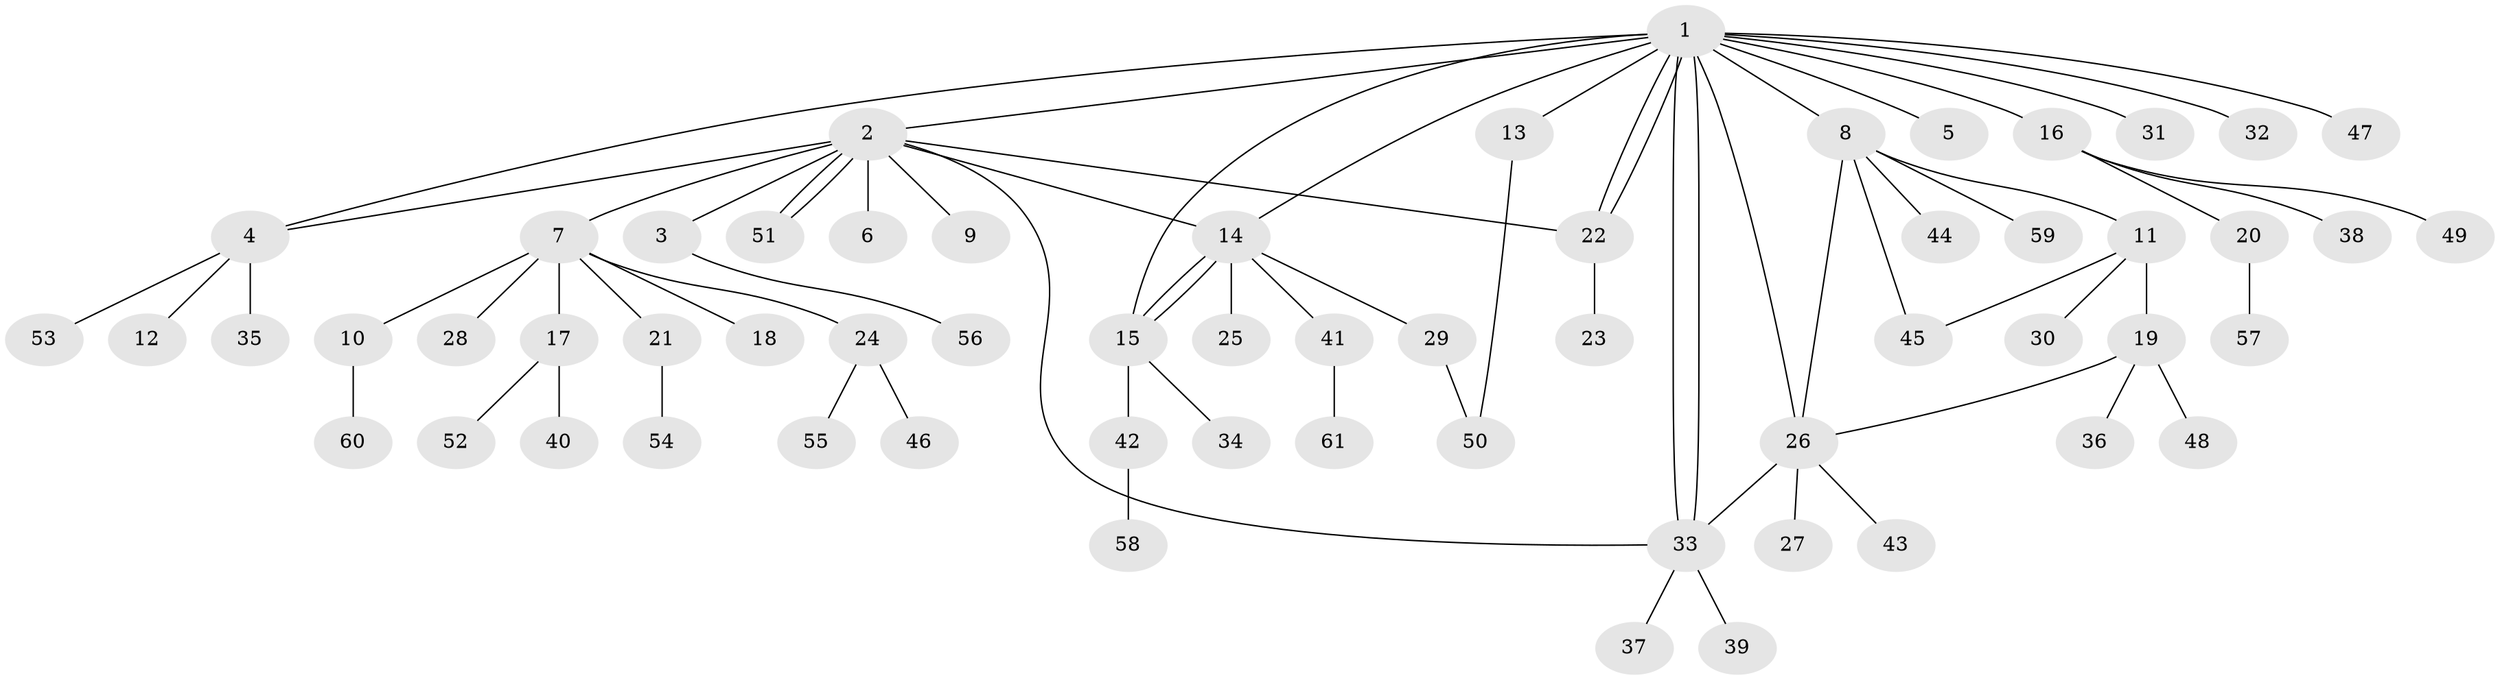 // coarse degree distribution, {10: 0.04, 7: 0.04, 1: 0.4, 2: 0.28, 6: 0.08, 3: 0.12, 4: 0.04}
// Generated by graph-tools (version 1.1) at 2025/50/03/04/25 22:50:05]
// undirected, 61 vertices, 74 edges
graph export_dot {
  node [color=gray90,style=filled];
  1;
  2;
  3;
  4;
  5;
  6;
  7;
  8;
  9;
  10;
  11;
  12;
  13;
  14;
  15;
  16;
  17;
  18;
  19;
  20;
  21;
  22;
  23;
  24;
  25;
  26;
  27;
  28;
  29;
  30;
  31;
  32;
  33;
  34;
  35;
  36;
  37;
  38;
  39;
  40;
  41;
  42;
  43;
  44;
  45;
  46;
  47;
  48;
  49;
  50;
  51;
  52;
  53;
  54;
  55;
  56;
  57;
  58;
  59;
  60;
  61;
  1 -- 2;
  1 -- 4;
  1 -- 5;
  1 -- 8;
  1 -- 13;
  1 -- 14;
  1 -- 15;
  1 -- 16;
  1 -- 22;
  1 -- 22;
  1 -- 26;
  1 -- 31;
  1 -- 32;
  1 -- 33;
  1 -- 33;
  1 -- 47;
  2 -- 3;
  2 -- 4;
  2 -- 6;
  2 -- 7;
  2 -- 9;
  2 -- 14;
  2 -- 22;
  2 -- 33;
  2 -- 51;
  2 -- 51;
  3 -- 56;
  4 -- 12;
  4 -- 35;
  4 -- 53;
  7 -- 10;
  7 -- 17;
  7 -- 18;
  7 -- 21;
  7 -- 24;
  7 -- 28;
  8 -- 11;
  8 -- 26;
  8 -- 44;
  8 -- 45;
  8 -- 59;
  10 -- 60;
  11 -- 19;
  11 -- 30;
  11 -- 45;
  13 -- 50;
  14 -- 15;
  14 -- 15;
  14 -- 25;
  14 -- 29;
  14 -- 41;
  15 -- 34;
  15 -- 42;
  16 -- 20;
  16 -- 38;
  16 -- 49;
  17 -- 40;
  17 -- 52;
  19 -- 26;
  19 -- 36;
  19 -- 48;
  20 -- 57;
  21 -- 54;
  22 -- 23;
  24 -- 46;
  24 -- 55;
  26 -- 27;
  26 -- 33;
  26 -- 43;
  29 -- 50;
  33 -- 37;
  33 -- 39;
  41 -- 61;
  42 -- 58;
}
